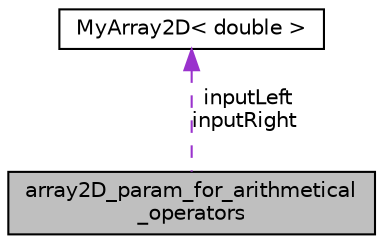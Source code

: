 digraph "array2D_param_for_arithmetical_operators"
{
  edge [fontname="Helvetica",fontsize="10",labelfontname="Helvetica",labelfontsize="10"];
  node [fontname="Helvetica",fontsize="10",shape=record];
  Node1 [label="array2D_param_for_arithmetical\l_operators",height=0.2,width=0.4,color="black", fillcolor="grey75", style="filled", fontcolor="black"];
  Node2 -> Node1 [dir="back",color="darkorchid3",fontsize="10",style="dashed",label=" inputLeft\ninputRight" ,fontname="Helvetica"];
  Node2 [label="MyArray2D\< double \>",height=0.2,width=0.4,color="black", fillcolor="white", style="filled",URL="$classMyArray2D.html"];
}

